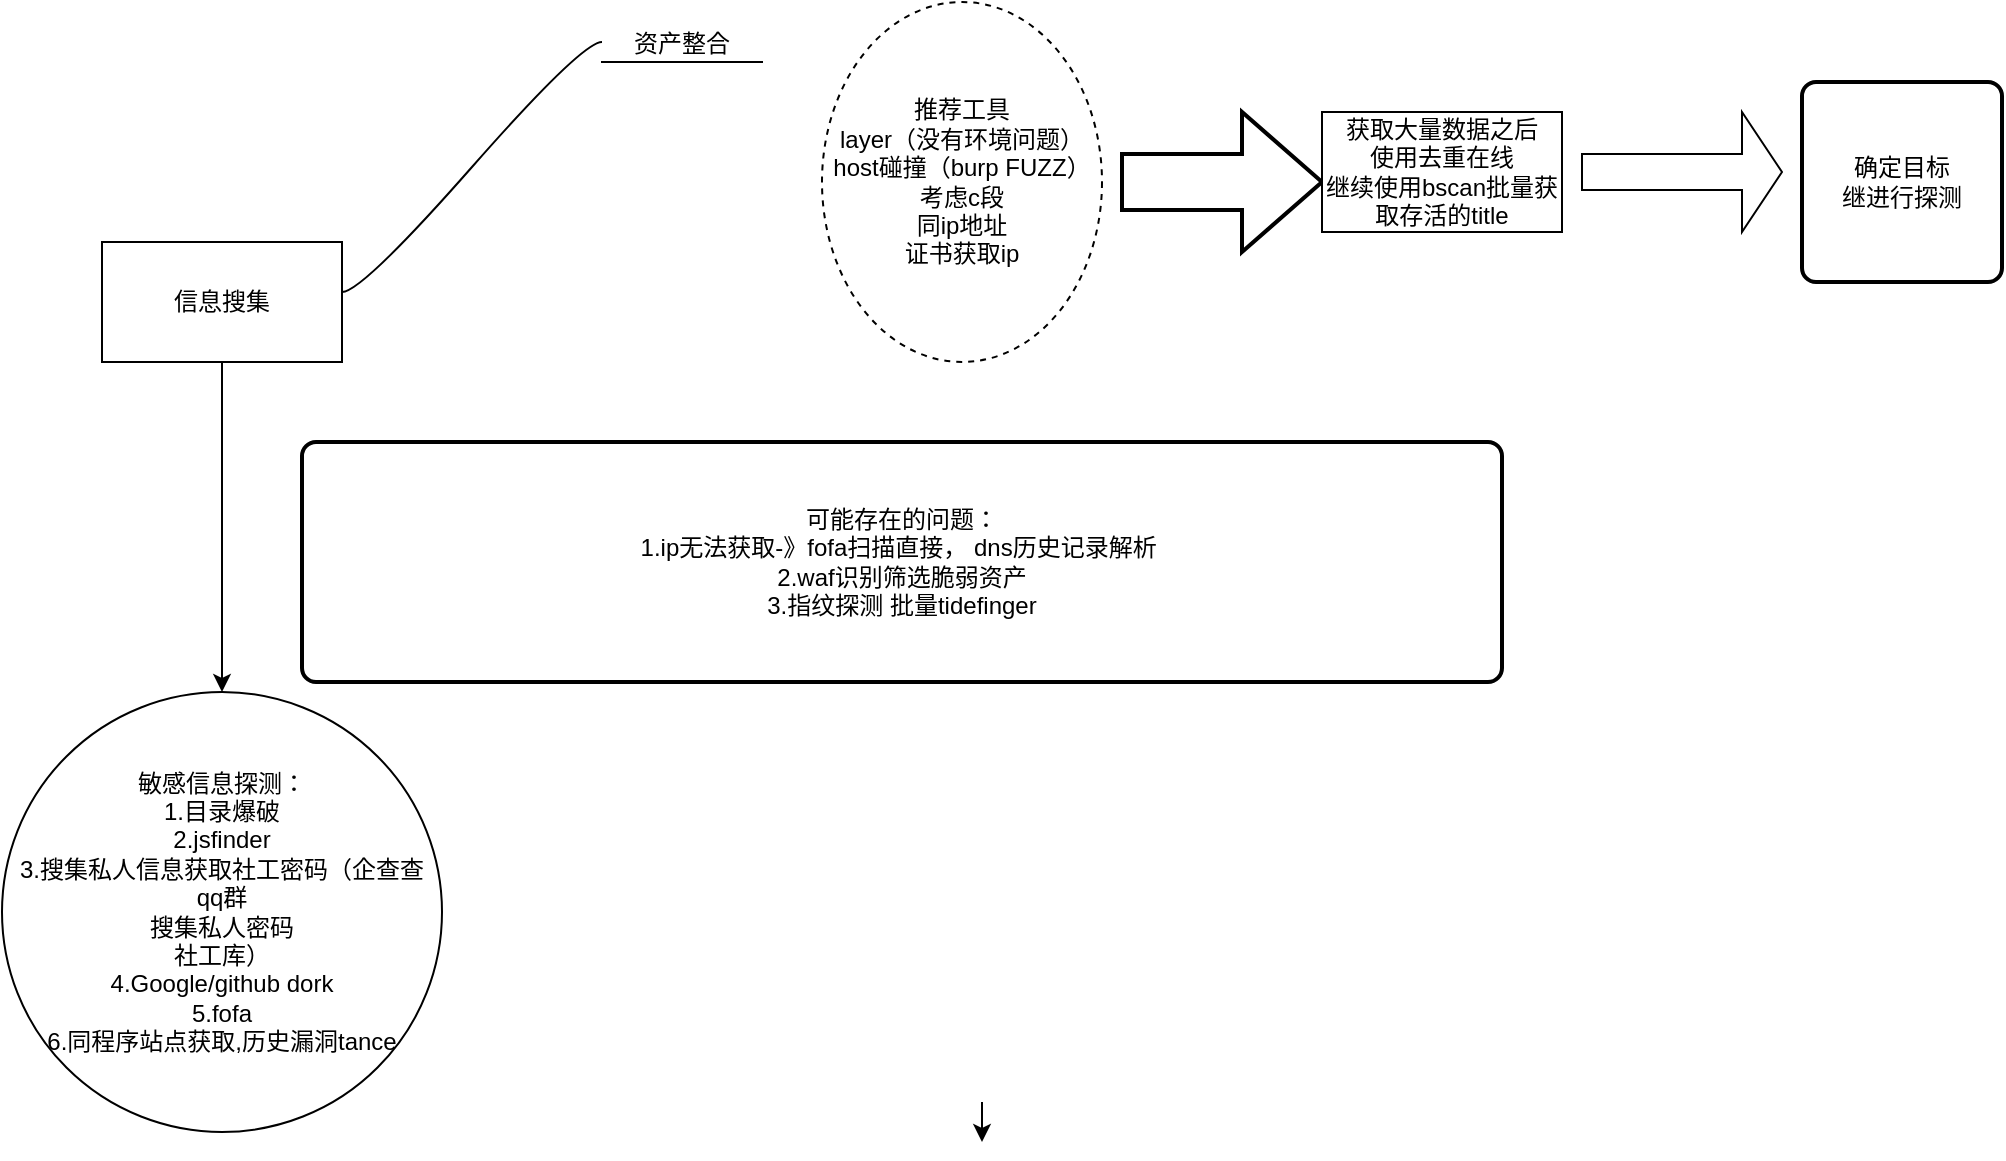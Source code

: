 <mxfile version="17.4.0" type="github">
  <diagram id="3l0WG-vSHbEkW00O-PsA" name="Page-1">
    <mxGraphModel dx="1038" dy="547" grid="1" gridSize="10" guides="1" tooltips="1" connect="1" arrows="1" fold="1" page="1" pageScale="1" pageWidth="827" pageHeight="1169" math="0" shadow="0">
      <root>
        <mxCell id="0" />
        <mxCell id="1" parent="0" />
        <mxCell id="AyqOe1Okd6OeJDXmoUam-1" value="信息搜集&lt;br&gt;" style="rounded=0;whiteSpace=wrap;html=1;" parent="1" vertex="1">
          <mxGeometry x="100" y="250" width="120" height="60" as="geometry" />
        </mxCell>
        <mxCell id="AyqOe1Okd6OeJDXmoUam-2" value="资产整合" style="whiteSpace=wrap;html=1;shape=partialRectangle;top=0;left=0;bottom=1;right=0;points=[[0,1],[1,1]];fillColor=none;align=center;verticalAlign=bottom;routingCenterY=0.5;snapToPoint=1;recursiveResize=0;autosize=1;treeFolding=1;treeMoving=1;newEdgeStyle={&quot;edgeStyle&quot;:&quot;entityRelationEdgeStyle&quot;,&quot;startArrow&quot;:&quot;none&quot;,&quot;endArrow&quot;:&quot;none&quot;,&quot;segment&quot;:10,&quot;curved&quot;:1};" parent="1" vertex="1">
          <mxGeometry x="350" y="140" width="80" height="20" as="geometry" />
        </mxCell>
        <mxCell id="AyqOe1Okd6OeJDXmoUam-3" value="" style="edgeStyle=entityRelationEdgeStyle;startArrow=none;endArrow=none;segment=10;curved=1;rounded=0;exitX=1;exitY=0.25;exitDx=0;exitDy=0;" parent="1" edge="1">
          <mxGeometry relative="1" as="geometry">
            <mxPoint x="220" y="275" as="sourcePoint" />
            <mxPoint x="350" y="150" as="targetPoint" />
          </mxGeometry>
        </mxCell>
        <mxCell id="AyqOe1Okd6OeJDXmoUam-8" value="推荐工具&lt;br&gt;layer（没有环境问题）&lt;br&gt;host碰撞（burp FUZZ）&lt;br&gt;考虑c段&lt;br&gt;同ip地址&lt;br&gt;证书获取ip" style="ellipse;whiteSpace=wrap;html=1;align=center;dashed=1;" parent="1" vertex="1">
          <mxGeometry x="460" y="130" width="140" height="180" as="geometry" />
        </mxCell>
        <mxCell id="AyqOe1Okd6OeJDXmoUam-9" value="" style="verticalLabelPosition=bottom;verticalAlign=top;html=1;strokeWidth=2;shape=mxgraph.arrows2.arrow;dy=0.6;dx=40;notch=0;" parent="1" vertex="1">
          <mxGeometry x="610" y="185" width="100" height="70" as="geometry" />
        </mxCell>
        <mxCell id="AyqOe1Okd6OeJDXmoUam-10" value="获取大量数据之后&lt;br&gt;使用去重在线&lt;br&gt;继续使用bscan批量获取存活的title" style="rounded=0;whiteSpace=wrap;html=1;" parent="1" vertex="1">
          <mxGeometry x="710" y="185" width="120" height="60" as="geometry" />
        </mxCell>
        <mxCell id="AyqOe1Okd6OeJDXmoUam-11" value="" style="shape=singleArrow;whiteSpace=wrap;html=1;" parent="1" vertex="1">
          <mxGeometry x="840" y="185" width="100" height="60" as="geometry" />
        </mxCell>
        <mxCell id="AyqOe1Okd6OeJDXmoUam-13" value="确定目标&lt;br&gt;继进行探测" style="rounded=1;whiteSpace=wrap;html=1;absoluteArcSize=1;arcSize=14;strokeWidth=2;" parent="1" vertex="1">
          <mxGeometry x="950" y="170" width="100" height="100" as="geometry" />
        </mxCell>
        <mxCell id="AyqOe1Okd6OeJDXmoUam-14" value="可能存在的问题：&lt;br&gt;1.ip无法获取-》fofa扫描直接， dns历史记录解析&amp;nbsp;&lt;br&gt;2.waf识别筛选脆弱资产&lt;br&gt;3.指纹探测 批量tidefinger&lt;br&gt;" style="rounded=1;whiteSpace=wrap;html=1;absoluteArcSize=1;arcSize=14;strokeWidth=2;" parent="1" vertex="1">
          <mxGeometry x="200" y="350" width="600" height="120" as="geometry" />
        </mxCell>
        <mxCell id="AyqOe1Okd6OeJDXmoUam-20" style="edgeStyle=orthogonalEdgeStyle;rounded=0;orthogonalLoop=1;jettySize=auto;html=1;" parent="1" edge="1">
          <mxGeometry relative="1" as="geometry">
            <mxPoint x="540" y="700" as="targetPoint" />
            <mxPoint x="540" y="680" as="sourcePoint" />
          </mxGeometry>
        </mxCell>
        <mxCell id="AyqOe1Okd6OeJDXmoUam-21" value="" style="endArrow=classic;html=1;rounded=0;exitX=0.5;exitY=1;exitDx=0;exitDy=0;" parent="1" source="AyqOe1Okd6OeJDXmoUam-1" target="AyqOe1Okd6OeJDXmoUam-22" edge="1">
          <mxGeometry width="50" height="50" relative="1" as="geometry">
            <mxPoint x="420" y="420" as="sourcePoint" />
            <mxPoint x="160" y="540" as="targetPoint" />
          </mxGeometry>
        </mxCell>
        <mxCell id="AyqOe1Okd6OeJDXmoUam-22" value="敏感信息探测：&lt;br&gt;1.目录爆破&lt;br&gt;2.jsfinder&lt;br&gt;3.搜集私人信息获取社工密码（企查查&lt;br&gt;qq群&lt;br&gt;搜集私人密码&lt;br&gt;社工库）&lt;br&gt;4.Google/github dork&lt;br&gt;5.fofa&lt;br&gt;6.同程序站点获取,历史漏洞tance" style="ellipse;whiteSpace=wrap;html=1;aspect=fixed;" parent="1" vertex="1">
          <mxGeometry x="50" y="475" width="220" height="220" as="geometry" />
        </mxCell>
      </root>
    </mxGraphModel>
  </diagram>
</mxfile>
